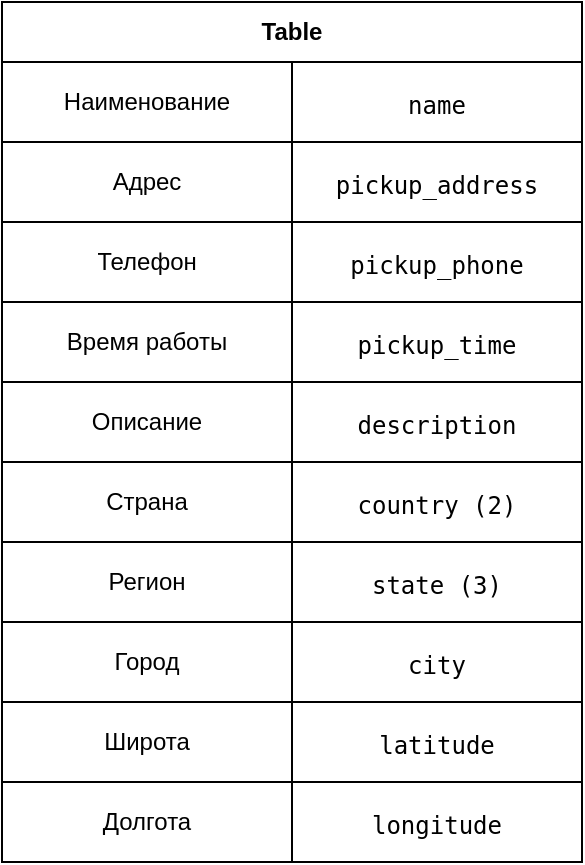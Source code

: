 <mxfile version="14.4.2" type="github">
  <diagram id="BOl7sacGEth_Wvz2Z95w" name="Page-1">
    <mxGraphModel dx="1030" dy="626" grid="1" gridSize="10" guides="1" tooltips="1" connect="1" arrows="1" fold="1" page="1" pageScale="1" pageWidth="827" pageHeight="1169" math="0" shadow="0">
      <root>
        <mxCell id="0" />
        <mxCell id="1" parent="0" />
        <mxCell id="DkASEynsqYViL9_Ah012-1" value="Table" style="shape=table;html=1;whiteSpace=wrap;startSize=30;container=1;collapsible=0;childLayout=tableLayout;fontStyle=1;align=center;" vertex="1" parent="1">
          <mxGeometry x="320" y="250" width="290" height="430" as="geometry" />
        </mxCell>
        <mxCell id="DkASEynsqYViL9_Ah012-2" value="" style="shape=partialRectangle;html=1;whiteSpace=wrap;collapsible=0;dropTarget=0;pointerEvents=0;fillColor=none;top=0;left=0;bottom=0;right=0;points=[[0,0.5],[1,0.5]];portConstraint=eastwest;" vertex="1" parent="DkASEynsqYViL9_Ah012-1">
          <mxGeometry y="30" width="290" height="40" as="geometry" />
        </mxCell>
        <mxCell id="DkASEynsqYViL9_Ah012-3" value="Наименование" style="shape=partialRectangle;html=1;whiteSpace=wrap;connectable=0;fillColor=none;top=0;left=0;bottom=0;right=0;overflow=hidden;" vertex="1" parent="DkASEynsqYViL9_Ah012-2">
          <mxGeometry width="145" height="40" as="geometry" />
        </mxCell>
        <mxCell id="DkASEynsqYViL9_Ah012-4" value="&lt;meta charset=&quot;utf-8&quot;&gt;&lt;pre style=&quot;color: rgb(0 , 0 , 0) ; font-style: normal ; font-weight: 400 ; letter-spacing: normal ; text-indent: 0px ; text-transform: none ; word-spacing: 0px&quot;&gt;name&lt;/pre&gt;" style="shape=partialRectangle;html=1;whiteSpace=wrap;connectable=0;fillColor=none;top=0;left=0;bottom=0;right=0;overflow=hidden;" vertex="1" parent="DkASEynsqYViL9_Ah012-2">
          <mxGeometry x="145" width="145" height="40" as="geometry" />
        </mxCell>
        <mxCell id="DkASEynsqYViL9_Ah012-32" style="shape=partialRectangle;html=1;whiteSpace=wrap;collapsible=0;dropTarget=0;pointerEvents=0;fillColor=none;top=0;left=0;bottom=0;right=0;points=[[0,0.5],[1,0.5]];portConstraint=eastwest;" vertex="1" parent="DkASEynsqYViL9_Ah012-1">
          <mxGeometry y="70" width="290" height="40" as="geometry" />
        </mxCell>
        <mxCell id="DkASEynsqYViL9_Ah012-33" value="Адрес" style="shape=partialRectangle;html=1;whiteSpace=wrap;connectable=0;fillColor=none;top=0;left=0;bottom=0;right=0;overflow=hidden;" vertex="1" parent="DkASEynsqYViL9_Ah012-32">
          <mxGeometry width="145" height="40" as="geometry" />
        </mxCell>
        <mxCell id="DkASEynsqYViL9_Ah012-34" value="&lt;meta charset=&quot;utf-8&quot;&gt;&lt;pre style=&quot;color: rgb(0 , 0 , 0) ; font-style: normal ; font-weight: 400 ; letter-spacing: normal ; text-indent: 0px ; text-transform: none ; word-spacing: 0px&quot;&gt;pickup_address&lt;/pre&gt;" style="shape=partialRectangle;html=1;whiteSpace=wrap;connectable=0;fillColor=none;top=0;left=0;bottom=0;right=0;overflow=hidden;" vertex="1" parent="DkASEynsqYViL9_Ah012-32">
          <mxGeometry x="145" width="145" height="40" as="geometry" />
        </mxCell>
        <mxCell id="DkASEynsqYViL9_Ah012-29" style="shape=partialRectangle;html=1;whiteSpace=wrap;collapsible=0;dropTarget=0;pointerEvents=0;fillColor=none;top=0;left=0;bottom=0;right=0;points=[[0,0.5],[1,0.5]];portConstraint=eastwest;" vertex="1" parent="DkASEynsqYViL9_Ah012-1">
          <mxGeometry y="110" width="290" height="40" as="geometry" />
        </mxCell>
        <mxCell id="DkASEynsqYViL9_Ah012-30" value="Телефон" style="shape=partialRectangle;html=1;whiteSpace=wrap;connectable=0;fillColor=none;top=0;left=0;bottom=0;right=0;overflow=hidden;" vertex="1" parent="DkASEynsqYViL9_Ah012-29">
          <mxGeometry width="145" height="40" as="geometry" />
        </mxCell>
        <mxCell id="DkASEynsqYViL9_Ah012-31" value="&lt;meta charset=&quot;utf-8&quot;&gt;&lt;pre style=&quot;color: rgb(0 , 0 , 0) ; font-style: normal ; font-weight: 400 ; letter-spacing: normal ; text-indent: 0px ; text-transform: none ; word-spacing: 0px&quot;&gt;pickup_phone&lt;/pre&gt;" style="shape=partialRectangle;html=1;whiteSpace=wrap;connectable=0;fillColor=none;top=0;left=0;bottom=0;right=0;overflow=hidden;" vertex="1" parent="DkASEynsqYViL9_Ah012-29">
          <mxGeometry x="145" width="145" height="40" as="geometry" />
        </mxCell>
        <mxCell id="DkASEynsqYViL9_Ah012-26" style="shape=partialRectangle;html=1;whiteSpace=wrap;collapsible=0;dropTarget=0;pointerEvents=0;fillColor=none;top=0;left=0;bottom=0;right=0;points=[[0,0.5],[1,0.5]];portConstraint=eastwest;" vertex="1" parent="DkASEynsqYViL9_Ah012-1">
          <mxGeometry y="150" width="290" height="40" as="geometry" />
        </mxCell>
        <mxCell id="DkASEynsqYViL9_Ah012-27" value="Время работы" style="shape=partialRectangle;html=1;whiteSpace=wrap;connectable=0;fillColor=none;top=0;left=0;bottom=0;right=0;overflow=hidden;" vertex="1" parent="DkASEynsqYViL9_Ah012-26">
          <mxGeometry width="145" height="40" as="geometry" />
        </mxCell>
        <mxCell id="DkASEynsqYViL9_Ah012-28" value="&lt;meta charset=&quot;utf-8&quot;&gt;&lt;pre style=&quot;color: rgb(0 , 0 , 0) ; font-style: normal ; font-weight: 400 ; letter-spacing: normal ; text-indent: 0px ; text-transform: none ; word-spacing: 0px&quot;&gt;pickup_time&lt;/pre&gt;" style="shape=partialRectangle;html=1;whiteSpace=wrap;connectable=0;fillColor=none;top=0;left=0;bottom=0;right=0;overflow=hidden;" vertex="1" parent="DkASEynsqYViL9_Ah012-26">
          <mxGeometry x="145" width="145" height="40" as="geometry" />
        </mxCell>
        <mxCell id="DkASEynsqYViL9_Ah012-23" style="shape=partialRectangle;html=1;whiteSpace=wrap;collapsible=0;dropTarget=0;pointerEvents=0;fillColor=none;top=0;left=0;bottom=0;right=0;points=[[0,0.5],[1,0.5]];portConstraint=eastwest;" vertex="1" parent="DkASEynsqYViL9_Ah012-1">
          <mxGeometry y="190" width="290" height="40" as="geometry" />
        </mxCell>
        <mxCell id="DkASEynsqYViL9_Ah012-24" value="Описание" style="shape=partialRectangle;html=1;whiteSpace=wrap;connectable=0;fillColor=none;top=0;left=0;bottom=0;right=0;overflow=hidden;" vertex="1" parent="DkASEynsqYViL9_Ah012-23">
          <mxGeometry width="145" height="40" as="geometry" />
        </mxCell>
        <mxCell id="DkASEynsqYViL9_Ah012-25" value="&lt;meta charset=&quot;utf-8&quot;&gt;&lt;pre style=&quot;color: rgb(0 , 0 , 0) ; font-style: normal ; font-weight: 400 ; letter-spacing: normal ; text-indent: 0px ; text-transform: none ; word-spacing: 0px&quot;&gt;description&lt;/pre&gt;" style="shape=partialRectangle;html=1;whiteSpace=wrap;connectable=0;fillColor=none;top=0;left=0;bottom=0;right=0;overflow=hidden;" vertex="1" parent="DkASEynsqYViL9_Ah012-23">
          <mxGeometry x="145" width="145" height="40" as="geometry" />
        </mxCell>
        <mxCell id="DkASEynsqYViL9_Ah012-20" style="shape=partialRectangle;html=1;whiteSpace=wrap;collapsible=0;dropTarget=0;pointerEvents=0;fillColor=none;top=0;left=0;bottom=0;right=0;points=[[0,0.5],[1,0.5]];portConstraint=eastwest;" vertex="1" parent="DkASEynsqYViL9_Ah012-1">
          <mxGeometry y="230" width="290" height="40" as="geometry" />
        </mxCell>
        <mxCell id="DkASEynsqYViL9_Ah012-21" value="Страна" style="shape=partialRectangle;html=1;whiteSpace=wrap;connectable=0;fillColor=none;top=0;left=0;bottom=0;right=0;overflow=hidden;" vertex="1" parent="DkASEynsqYViL9_Ah012-20">
          <mxGeometry width="145" height="40" as="geometry" />
        </mxCell>
        <mxCell id="DkASEynsqYViL9_Ah012-22" value="&lt;pre style=&quot;color: rgb(0 , 0 , 0) ; font-style: normal ; font-weight: 400 ; letter-spacing: normal ; text-indent: 0px ; text-transform: none ; word-spacing: 0px&quot;&gt;country (2)&lt;/pre&gt;" style="shape=partialRectangle;html=1;whiteSpace=wrap;connectable=0;fillColor=none;top=0;left=0;bottom=0;right=0;overflow=hidden;" vertex="1" parent="DkASEynsqYViL9_Ah012-20">
          <mxGeometry x="145" width="145" height="40" as="geometry" />
        </mxCell>
        <mxCell id="DkASEynsqYViL9_Ah012-17" style="shape=partialRectangle;html=1;whiteSpace=wrap;collapsible=0;dropTarget=0;pointerEvents=0;fillColor=none;top=0;left=0;bottom=0;right=0;points=[[0,0.5],[1,0.5]];portConstraint=eastwest;" vertex="1" parent="DkASEynsqYViL9_Ah012-1">
          <mxGeometry y="270" width="290" height="40" as="geometry" />
        </mxCell>
        <mxCell id="DkASEynsqYViL9_Ah012-18" value="Регион" style="shape=partialRectangle;html=1;whiteSpace=wrap;connectable=0;fillColor=none;top=0;left=0;bottom=0;right=0;overflow=hidden;" vertex="1" parent="DkASEynsqYViL9_Ah012-17">
          <mxGeometry width="145" height="40" as="geometry" />
        </mxCell>
        <mxCell id="DkASEynsqYViL9_Ah012-19" value="&lt;pre style=&quot;color: rgb(0 , 0 , 0) ; font-style: normal ; font-weight: 400 ; letter-spacing: normal ; text-indent: 0px ; text-transform: none ; word-spacing: 0px&quot;&gt;state (3)&lt;/pre&gt;" style="shape=partialRectangle;html=1;whiteSpace=wrap;connectable=0;fillColor=none;top=0;left=0;bottom=0;right=0;overflow=hidden;" vertex="1" parent="DkASEynsqYViL9_Ah012-17">
          <mxGeometry x="145" width="145" height="40" as="geometry" />
        </mxCell>
        <mxCell id="DkASEynsqYViL9_Ah012-14" style="shape=partialRectangle;html=1;whiteSpace=wrap;collapsible=0;dropTarget=0;pointerEvents=0;fillColor=none;top=0;left=0;bottom=0;right=0;points=[[0,0.5],[1,0.5]];portConstraint=eastwest;" vertex="1" parent="DkASEynsqYViL9_Ah012-1">
          <mxGeometry y="310" width="290" height="40" as="geometry" />
        </mxCell>
        <mxCell id="DkASEynsqYViL9_Ah012-15" value="Город" style="shape=partialRectangle;html=1;whiteSpace=wrap;connectable=0;fillColor=none;top=0;left=0;bottom=0;right=0;overflow=hidden;" vertex="1" parent="DkASEynsqYViL9_Ah012-14">
          <mxGeometry width="145" height="40" as="geometry" />
        </mxCell>
        <mxCell id="DkASEynsqYViL9_Ah012-16" value="&lt;meta charset=&quot;utf-8&quot;&gt;&lt;pre style=&quot;color: rgb(0 , 0 , 0) ; font-style: normal ; font-weight: 400 ; letter-spacing: normal ; text-indent: 0px ; text-transform: none ; word-spacing: 0px&quot;&gt;city&lt;/pre&gt;" style="shape=partialRectangle;html=1;whiteSpace=wrap;connectable=0;fillColor=none;top=0;left=0;bottom=0;right=0;overflow=hidden;" vertex="1" parent="DkASEynsqYViL9_Ah012-14">
          <mxGeometry x="145" width="145" height="40" as="geometry" />
        </mxCell>
        <mxCell id="DkASEynsqYViL9_Ah012-6" value="" style="shape=partialRectangle;html=1;whiteSpace=wrap;collapsible=0;dropTarget=0;pointerEvents=0;fillColor=none;top=0;left=0;bottom=0;right=0;points=[[0,0.5],[1,0.5]];portConstraint=eastwest;" vertex="1" parent="DkASEynsqYViL9_Ah012-1">
          <mxGeometry y="350" width="290" height="40" as="geometry" />
        </mxCell>
        <mxCell id="DkASEynsqYViL9_Ah012-7" value="Широта" style="shape=partialRectangle;html=1;whiteSpace=wrap;connectable=0;fillColor=none;top=0;left=0;bottom=0;right=0;overflow=hidden;" vertex="1" parent="DkASEynsqYViL9_Ah012-6">
          <mxGeometry width="145" height="40" as="geometry" />
        </mxCell>
        <mxCell id="DkASEynsqYViL9_Ah012-8" value="&lt;meta charset=&quot;utf-8&quot;&gt;&lt;pre style=&quot;color: rgb(0 , 0 , 0) ; font-style: normal ; font-weight: 400 ; letter-spacing: normal ; text-indent: 0px ; text-transform: none ; word-spacing: 0px&quot;&gt;latitude&lt;/pre&gt;" style="shape=partialRectangle;html=1;whiteSpace=wrap;connectable=0;fillColor=none;top=0;left=0;bottom=0;right=0;overflow=hidden;" vertex="1" parent="DkASEynsqYViL9_Ah012-6">
          <mxGeometry x="145" width="145" height="40" as="geometry" />
        </mxCell>
        <mxCell id="DkASEynsqYViL9_Ah012-10" value="" style="shape=partialRectangle;html=1;whiteSpace=wrap;collapsible=0;dropTarget=0;pointerEvents=0;fillColor=none;top=0;left=0;bottom=0;right=0;points=[[0,0.5],[1,0.5]];portConstraint=eastwest;" vertex="1" parent="DkASEynsqYViL9_Ah012-1">
          <mxGeometry y="390" width="290" height="40" as="geometry" />
        </mxCell>
        <mxCell id="DkASEynsqYViL9_Ah012-11" value="Долгота" style="shape=partialRectangle;html=1;whiteSpace=wrap;connectable=0;fillColor=none;top=0;left=0;bottom=0;right=0;overflow=hidden;" vertex="1" parent="DkASEynsqYViL9_Ah012-10">
          <mxGeometry width="145" height="40" as="geometry" />
        </mxCell>
        <mxCell id="DkASEynsqYViL9_Ah012-12" value="&lt;meta charset=&quot;utf-8&quot;&gt;&lt;pre style=&quot;color: rgb(0 , 0 , 0) ; font-style: normal ; font-weight: 400 ; letter-spacing: normal ; text-indent: 0px ; text-transform: none ; word-spacing: 0px&quot;&gt;longitude&lt;/pre&gt;" style="shape=partialRectangle;html=1;whiteSpace=wrap;connectable=0;fillColor=none;top=0;left=0;bottom=0;right=0;overflow=hidden;" vertex="1" parent="DkASEynsqYViL9_Ah012-10">
          <mxGeometry x="145" width="145" height="40" as="geometry" />
        </mxCell>
      </root>
    </mxGraphModel>
  </diagram>
</mxfile>
